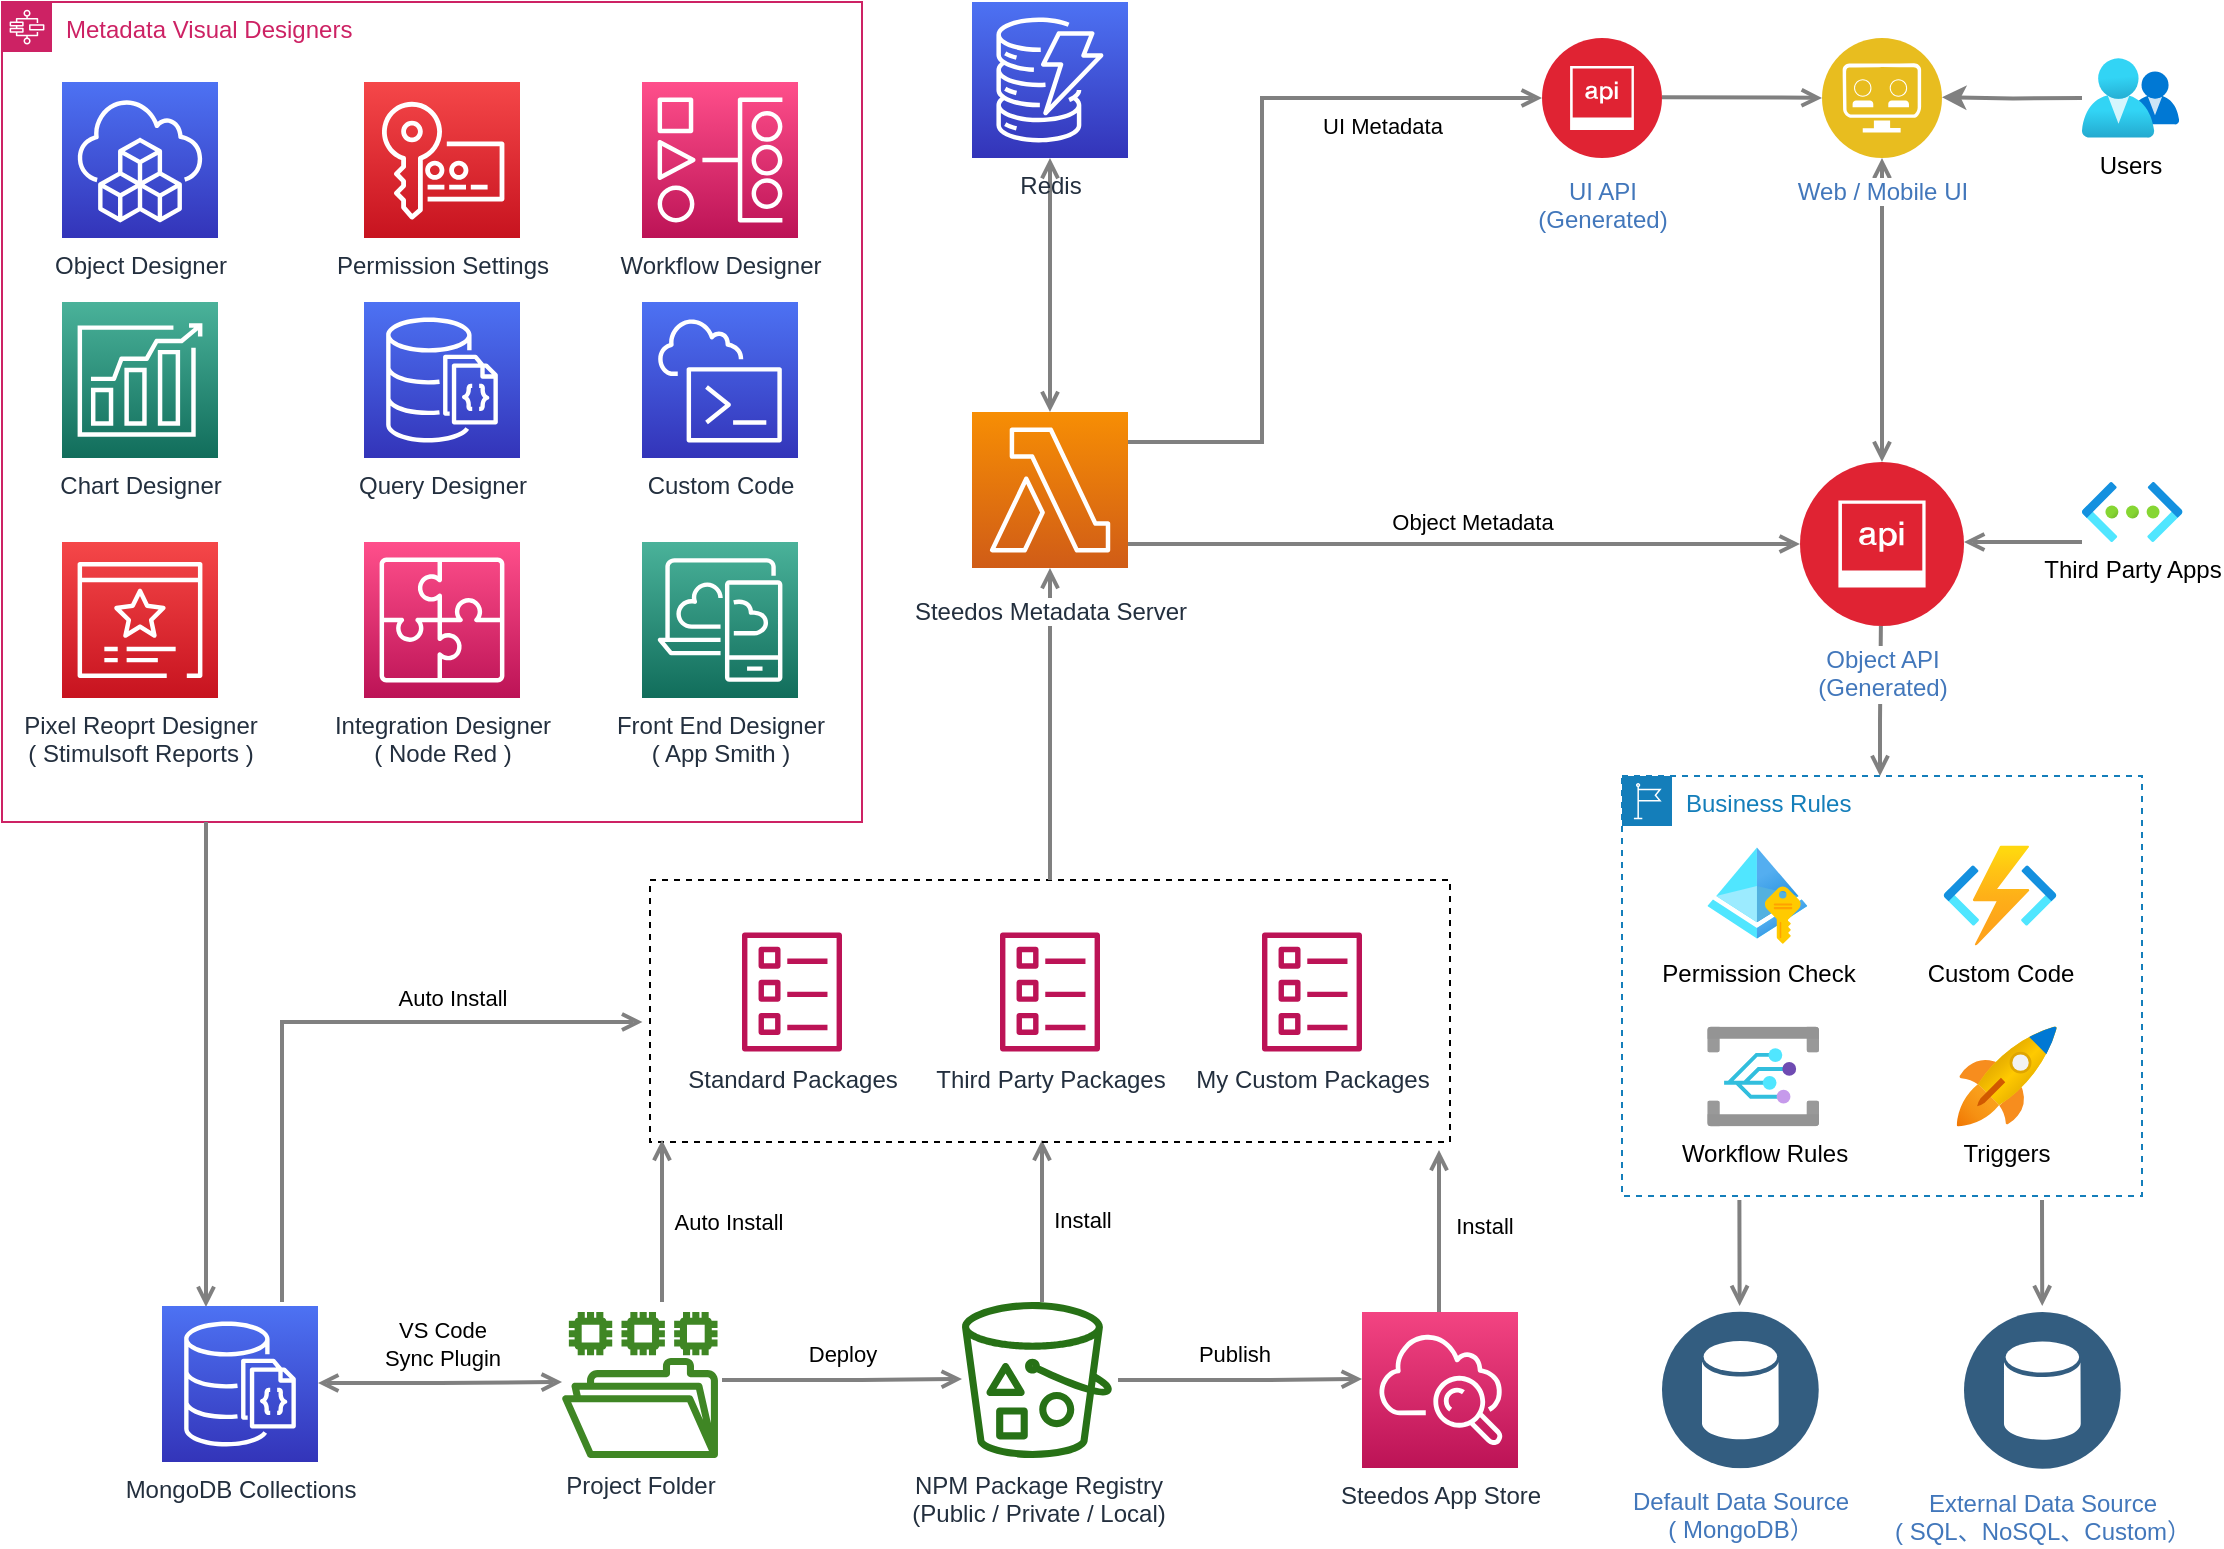 <mxfile version="16.1.2" type="device"><diagram id="Ht1M8jgEwFfnCIfOTk4-" name="Page-1"><mxGraphModel dx="1106" dy="1679" grid="1" gridSize="10" guides="1" tooltips="1" connect="1" arrows="1" fold="1" page="1" pageScale="1" pageWidth="1169" pageHeight="827" math="0" shadow="0"><root><mxCell id="0"/><mxCell id="1" parent="0"/><mxCell id="gSyy9hffVnJHqx99s4us-82" style="edgeStyle=orthogonalEdgeStyle;rounded=0;orthogonalLoop=1;jettySize=auto;html=1;startArrow=open;startFill=0;endArrow=open;endFill=0;strokeColor=#808080;strokeWidth=2;exitX=0.5;exitY=1;exitDx=0;exitDy=0;exitPerimeter=0;" parent="1" source="gSyy9hffVnJHqx99s4us-83" target="UEzPUAAOIrF-is8g5C7q-148" edge="1"><mxGeometry relative="1" as="geometry"><mxPoint x="800" y="-655" as="sourcePoint"/><mxPoint x="600" y="-585" as="targetPoint"/><Array as="points"/></mxGeometry></mxCell><mxCell id="UEzPUAAOIrF-is8g5C7q-170" style="edgeStyle=orthogonalEdgeStyle;rounded=0;orthogonalLoop=1;jettySize=auto;html=1;startArrow=open;startFill=0;endArrow=none;endFill=0;strokeColor=#808080;strokeWidth=2;exitX=0.5;exitY=1;exitDx=0;exitDy=0;" parent="1" edge="1"><mxGeometry relative="1" as="geometry"><mxPoint x="560" y="-226" as="sourcePoint"/><mxPoint x="560" y="-145" as="targetPoint"/><Array as="points"><mxPoint x="560" y="-185"/><mxPoint x="560" y="-185"/></Array></mxGeometry></mxCell><mxCell id="gSyy9hffVnJHqx99s4us-43" value="Install" style="edgeLabel;html=1;align=center;verticalAlign=middle;resizable=0;points=[];" parent="UEzPUAAOIrF-is8g5C7q-170" vertex="1" connectable="0"><mxGeometry x="-0.012" y="3" relative="1" as="geometry"><mxPoint x="17" as="offset"/></mxGeometry></mxCell><mxCell id="UEzPUAAOIrF-is8g5C7q-152" value="Steedos App Store" style="outlineConnect=0;fontColor=#232F3E;gradientColor=#F34482;gradientDirection=north;fillColor=#BC1356;strokeColor=#ffffff;dashed=0;verticalLabelPosition=bottom;verticalAlign=top;align=center;html=1;fontSize=12;fontStyle=0;aspect=fixed;shape=mxgraph.aws4.resourceIcon;resIcon=mxgraph.aws4.cloudwatch;labelBackgroundColor=#ffffff;" parent="1" vertex="1"><mxGeometry x="720" y="-140" width="78" height="78" as="geometry"/></mxCell><mxCell id="UEzPUAAOIrF-is8g5C7q-155" value="" style="rounded=0;whiteSpace=wrap;html=1;dashed=1;labelBackgroundColor=#ffffff;fillColor=none;gradientColor=none;container=1;pointerEvents=0;collapsible=0;recursiveResize=0;" parent="1" vertex="1"><mxGeometry x="364" y="-356" width="400" height="131" as="geometry"/></mxCell><mxCell id="UEzPUAAOIrF-is8g5C7q-156" value="Standard Packages" style="outlineConnect=0;fontColor=#232F3E;gradientColor=none;fillColor=#BC1356;strokeColor=none;dashed=0;verticalLabelPosition=bottom;verticalAlign=top;align=center;html=1;fontSize=12;fontStyle=0;aspect=fixed;pointerEvents=1;shape=mxgraph.aws4.template;labelBackgroundColor=#ffffff;" parent="UEzPUAAOIrF-is8g5C7q-155" vertex="1"><mxGeometry x="46" y="26" width="50" height="60" as="geometry"/></mxCell><mxCell id="UEzPUAAOIrF-is8g5C7q-157" value="Third Party Packages" style="outlineConnect=0;fontColor=#232F3E;gradientColor=none;fillColor=#BC1356;strokeColor=none;dashed=0;verticalLabelPosition=bottom;verticalAlign=top;align=center;html=1;fontSize=12;fontStyle=0;aspect=fixed;pointerEvents=1;shape=mxgraph.aws4.template;labelBackgroundColor=#ffffff;" parent="UEzPUAAOIrF-is8g5C7q-155" vertex="1"><mxGeometry x="175" y="26" width="50" height="60" as="geometry"/></mxCell><mxCell id="gSyy9hffVnJHqx99s4us-20" value="My Custom Packages" style="outlineConnect=0;fontColor=#232F3E;gradientColor=none;fillColor=#BC1356;strokeColor=none;dashed=0;verticalLabelPosition=bottom;verticalAlign=top;align=center;html=1;fontSize=12;fontStyle=0;aspect=fixed;pointerEvents=1;shape=mxgraph.aws4.template;labelBackgroundColor=#ffffff;" parent="UEzPUAAOIrF-is8g5C7q-155" vertex="1"><mxGeometry x="306" y="26" width="50" height="60" as="geometry"/></mxCell><mxCell id="UEzPUAAOIrF-is8g5C7q-158" value="NPM Package Registry&lt;br&gt;(Public / Private / Local)" style="outlineConnect=0;fontColor=#232F3E;gradientColor=none;fillColor=#277116;strokeColor=none;dashed=0;verticalLabelPosition=bottom;verticalAlign=top;align=center;html=1;fontSize=12;fontStyle=0;aspect=fixed;pointerEvents=1;shape=mxgraph.aws4.bucket_with_objects;labelBackgroundColor=#ffffff;" parent="1" vertex="1"><mxGeometry x="520" y="-145" width="75" height="78" as="geometry"/></mxCell><mxCell id="gSyy9hffVnJHqx99s4us-29" value="Project Folder" style="sketch=0;outlineConnect=0;fontColor=#232F3E;gradientColor=none;fillColor=#3F8624;strokeColor=none;dashed=0;verticalLabelPosition=bottom;verticalAlign=top;align=center;html=1;fontSize=12;fontStyle=0;aspect=fixed;pointerEvents=1;shape=mxgraph.aws4.file_system;" parent="1" vertex="1"><mxGeometry x="320" y="-140" width="78" height="73" as="geometry"/></mxCell><mxCell id="gSyy9hffVnJHqx99s4us-31" style="edgeStyle=orthogonalEdgeStyle;rounded=0;orthogonalLoop=1;jettySize=auto;html=1;startArrow=open;startFill=0;endArrow=none;endFill=0;strokeColor=#808080;strokeWidth=2;exitX=0.5;exitY=1;exitDx=0;exitDy=0;" parent="1" edge="1"><mxGeometry relative="1" as="geometry"><mxPoint x="758.5" y="-221" as="sourcePoint"/><mxPoint x="758.5" y="-140" as="targetPoint"/><Array as="points"><mxPoint x="758.5" y="-180"/><mxPoint x="758.5" y="-180"/></Array></mxGeometry></mxCell><mxCell id="gSyy9hffVnJHqx99s4us-42" value="Install" style="edgeLabel;html=1;align=center;verticalAlign=middle;resizable=0;points=[];" parent="gSyy9hffVnJHqx99s4us-31" vertex="1" connectable="0"><mxGeometry x="-0.062" relative="1" as="geometry"><mxPoint x="22" as="offset"/></mxGeometry></mxCell><mxCell id="gSyy9hffVnJHqx99s4us-33" style="edgeStyle=orthogonalEdgeStyle;rounded=0;orthogonalLoop=1;jettySize=auto;html=1;startArrow=open;startFill=0;endArrow=none;endFill=0;strokeColor=#808080;strokeWidth=2;exitX=0.5;exitY=1;exitDx=0;exitDy=0;" parent="1" edge="1"><mxGeometry relative="1" as="geometry"><mxPoint x="370" y="-226" as="sourcePoint"/><mxPoint x="370" y="-145" as="targetPoint"/><Array as="points"><mxPoint x="370" y="-185"/><mxPoint x="370" y="-185"/></Array></mxGeometry></mxCell><mxCell id="gSyy9hffVnJHqx99s4us-49" value="Auto Install" style="edgeLabel;html=1;align=center;verticalAlign=middle;resizable=0;points=[];" parent="gSyy9hffVnJHqx99s4us-33" vertex="1" connectable="0"><mxGeometry x="-0.111" y="2" relative="1" as="geometry"><mxPoint x="31" y="5" as="offset"/></mxGeometry></mxCell><mxCell id="gSyy9hffVnJHqx99s4us-39" style="edgeStyle=orthogonalEdgeStyle;rounded=0;orthogonalLoop=1;jettySize=auto;html=1;startArrow=none;startFill=0;endArrow=open;endFill=0;strokeColor=#808080;strokeWidth=2;" parent="1" edge="1"><mxGeometry relative="1" as="geometry"><mxPoint x="520" y="-106.5" as="targetPoint"/><Array as="points"><mxPoint x="470" y="-106"/><mxPoint x="470" y="-106"/></Array><mxPoint x="400" y="-106" as="sourcePoint"/></mxGeometry></mxCell><mxCell id="gSyy9hffVnJHqx99s4us-41" value="Deploy" style="edgeLabel;html=1;align=center;verticalAlign=middle;resizable=0;points=[];" parent="gSyy9hffVnJHqx99s4us-39" vertex="1" connectable="0"><mxGeometry x="-0.229" y="-3" relative="1" as="geometry"><mxPoint x="13" y="-16" as="offset"/></mxGeometry></mxCell><mxCell id="gSyy9hffVnJHqx99s4us-40" style="edgeStyle=orthogonalEdgeStyle;rounded=0;orthogonalLoop=1;jettySize=auto;html=1;startArrow=none;startFill=0;endArrow=open;endFill=0;strokeColor=#808080;strokeWidth=2;" parent="1" edge="1"><mxGeometry relative="1" as="geometry"><mxPoint x="720.02" y="-106.5" as="targetPoint"/><Array as="points"><mxPoint x="670.02" y="-106"/><mxPoint x="670.02" y="-106"/></Array><mxPoint x="598.002" y="-106" as="sourcePoint"/></mxGeometry></mxCell><mxCell id="gSyy9hffVnJHqx99s4us-44" value="Publish" style="edgeLabel;html=1;align=center;verticalAlign=middle;resizable=0;points=[];" parent="gSyy9hffVnJHqx99s4us-40" vertex="1" connectable="0"><mxGeometry x="-0.099" relative="1" as="geometry"><mxPoint x="3" y="-13" as="offset"/></mxGeometry></mxCell><mxCell id="gSyy9hffVnJHqx99s4us-47" style="edgeStyle=orthogonalEdgeStyle;rounded=0;orthogonalLoop=1;jettySize=auto;html=1;startArrow=open;startFill=0;endArrow=open;endFill=0;strokeColor=#808080;strokeWidth=2;" parent="1" edge="1"><mxGeometry relative="1" as="geometry"><mxPoint x="320.02" y="-105" as="targetPoint"/><Array as="points"><mxPoint x="259.02" y="-104.5"/></Array><mxPoint x="198.002" y="-104.5" as="sourcePoint"/></mxGeometry></mxCell><mxCell id="gSyy9hffVnJHqx99s4us-48" value="VS Code&lt;br&gt;Sync Plugin" style="edgeLabel;html=1;align=center;verticalAlign=middle;resizable=0;points=[];" parent="gSyy9hffVnJHqx99s4us-47" vertex="1" connectable="0"><mxGeometry x="-0.229" y="-3" relative="1" as="geometry"><mxPoint x="15" y="-23" as="offset"/></mxGeometry></mxCell><mxCell id="gSyy9hffVnJHqx99s4us-50" style="edgeStyle=orthogonalEdgeStyle;rounded=0;orthogonalLoop=1;jettySize=auto;html=1;startArrow=none;startFill=0;endArrow=open;endFill=0;strokeColor=#808080;strokeWidth=2;" parent="1" edge="1"><mxGeometry relative="1" as="geometry"><Array as="points"><mxPoint x="180" y="-145"/><mxPoint x="180" y="-285"/></Array><mxPoint x="180" y="-145" as="sourcePoint"/><mxPoint x="360.22" y="-285" as="targetPoint"/></mxGeometry></mxCell><mxCell id="gSyy9hffVnJHqx99s4us-51" value="Auto Install" style="edgeLabel;html=1;align=center;verticalAlign=middle;resizable=0;points=[];" parent="gSyy9hffVnJHqx99s4us-50" vertex="1" connectable="0"><mxGeometry x="0.405" y="-3" relative="1" as="geometry"><mxPoint y="-15" as="offset"/></mxGeometry></mxCell><mxCell id="gSyy9hffVnJHqx99s4us-54" style="edgeStyle=orthogonalEdgeStyle;rounded=0;orthogonalLoop=1;jettySize=auto;html=1;startArrow=open;startFill=0;endArrow=none;endFill=0;strokeColor=#808080;strokeWidth=2;entryX=0.5;entryY=0;entryDx=0;entryDy=0;" parent="1" source="UEzPUAAOIrF-is8g5C7q-148" target="UEzPUAAOIrF-is8g5C7q-155" edge="1"><mxGeometry relative="1" as="geometry"><mxPoint x="520" y="-475" as="sourcePoint"/><mxPoint x="624" y="-375" as="targetPoint"/><Array as="points"><mxPoint x="564" y="-385"/><mxPoint x="564" y="-385"/></Array></mxGeometry></mxCell><mxCell id="UEzPUAAOIrF-is8g5C7q-148" value="Steedos Metadata Server" style="outlineConnect=0;fontColor=#232F3E;gradientColor=#F78E04;gradientDirection=north;fillColor=#D05C17;strokeColor=#ffffff;dashed=0;verticalLabelPosition=bottom;verticalAlign=top;align=center;html=1;fontSize=12;fontStyle=0;aspect=fixed;shape=mxgraph.aws4.resourceIcon;resIcon=mxgraph.aws4.lambda;labelBackgroundColor=#ffffff;spacingTop=8;" parent="1" vertex="1"><mxGeometry x="525" y="-590" width="78" height="78" as="geometry"/></mxCell><mxCell id="gSyy9hffVnJHqx99s4us-61" value="Metadata Visual Designers" style="points=[[0,0],[0.25,0],[0.5,0],[0.75,0],[1,0],[1,0.25],[1,0.5],[1,0.75],[1,1],[0.75,1],[0.5,1],[0.25,1],[0,1],[0,0.75],[0,0.5],[0,0.25]];outlineConnect=0;gradientColor=none;html=1;whiteSpace=wrap;fontSize=12;fontStyle=0;container=1;pointerEvents=0;collapsible=0;recursiveResize=0;shape=mxgraph.aws4.group;grIcon=mxgraph.aws4.group_aws_step_functions_workflow;strokeColor=#CD2264;fillColor=none;verticalAlign=top;align=left;spacingLeft=30;fontColor=#CD2264;dashed=0;" parent="1" vertex="1"><mxGeometry x="40" y="-795" width="430" height="410" as="geometry"/></mxCell><mxCell id="gSyy9hffVnJHqx99s4us-65" value="Permission Settings" style="sketch=0;points=[[0,0,0],[0.25,0,0],[0.5,0,0],[0.75,0,0],[1,0,0],[0,1,0],[0.25,1,0],[0.5,1,0],[0.75,1,0],[1,1,0],[0,0.25,0],[0,0.5,0],[0,0.75,0],[1,0.25,0],[1,0.5,0],[1,0.75,0]];outlineConnect=0;fontColor=#232F3E;gradientColor=#F54749;gradientDirection=north;fillColor=#C7131F;strokeColor=#ffffff;dashed=0;verticalLabelPosition=bottom;verticalAlign=top;align=center;html=1;fontSize=12;fontStyle=0;aspect=fixed;shape=mxgraph.aws4.resourceIcon;resIcon=mxgraph.aws4.key_management_service;" parent="gSyy9hffVnJHqx99s4us-61" vertex="1"><mxGeometry x="181" y="40" width="78" height="78" as="geometry"/></mxCell><mxCell id="gSyy9hffVnJHqx99s4us-66" value="Workflow Designer" style="sketch=0;points=[[0,0,0],[0.25,0,0],[0.5,0,0],[0.75,0,0],[1,0,0],[0,1,0],[0.25,1,0],[0.5,1,0],[0.75,1,0],[1,1,0],[0,0.25,0],[0,0.5,0],[0,0.75,0],[1,0.25,0],[1,0.5,0],[1,0.75,0]];outlineConnect=0;fontColor=#232F3E;gradientColor=#FF4F8B;gradientDirection=north;fillColor=#BC1356;strokeColor=#ffffff;dashed=0;verticalLabelPosition=bottom;verticalAlign=top;align=center;html=1;fontSize=12;fontStyle=0;aspect=fixed;shape=mxgraph.aws4.resourceIcon;resIcon=mxgraph.aws4.managed_workflows_for_apache_airflow;" parent="gSyy9hffVnJHqx99s4us-61" vertex="1"><mxGeometry x="320" y="40" width="78" height="78" as="geometry"/></mxCell><mxCell id="gSyy9hffVnJHqx99s4us-72" value="Integration Designer&lt;br&gt;( Node Red )" style="sketch=0;points=[[0,0,0],[0.25,0,0],[0.5,0,0],[0.75,0,0],[1,0,0],[0,1,0],[0.25,1,0],[0.5,1,0],[0.75,1,0],[1,1,0],[0,0.25,0],[0,0.5,0],[0,0.75,0],[1,0.25,0],[1,0.5,0],[1,0.75,0]];outlineConnect=0;fontColor=#232F3E;gradientColor=#FF4F8B;gradientDirection=north;fillColor=#BC1356;strokeColor=#ffffff;dashed=0;verticalLabelPosition=bottom;verticalAlign=top;align=center;html=1;fontSize=12;fontStyle=0;aspect=fixed;shape=mxgraph.aws4.resourceIcon;resIcon=mxgraph.aws4.application_integration;" parent="gSyy9hffVnJHqx99s4us-61" vertex="1"><mxGeometry x="181" y="270" width="78" height="78" as="geometry"/></mxCell><mxCell id="gSyy9hffVnJHqx99s4us-73" value="Pixel Reoprt Designer&lt;br&gt;( Stimulsoft Reports )" style="sketch=0;points=[[0,0,0],[0.25,0,0],[0.5,0,0],[0.75,0,0],[1,0,0],[0,1,0],[0.25,1,0],[0.5,1,0],[0.75,1,0],[1,1,0],[0,0.25,0],[0,0.5,0],[0,0.75,0],[1,0.25,0],[1,0.5,0],[1,0.75,0]];outlineConnect=0;fontColor=#232F3E;gradientColor=#F54749;gradientDirection=north;fillColor=#C7131F;strokeColor=#ffffff;dashed=0;verticalLabelPosition=bottom;verticalAlign=top;align=center;html=1;fontSize=12;fontStyle=0;aspect=fixed;shape=mxgraph.aws4.resourceIcon;resIcon=mxgraph.aws4.certificate_manager_3;" parent="gSyy9hffVnJHqx99s4us-61" vertex="1"><mxGeometry x="30" y="270" width="78" height="78" as="geometry"/></mxCell><mxCell id="gSyy9hffVnJHqx99s4us-77" value="Front End Designer&lt;br&gt;( App Smith )" style="sketch=0;points=[[0,0,0],[0.25,0,0],[0.5,0,0],[0.75,0,0],[1,0,0],[0,1,0],[0.25,1,0],[0.5,1,0],[0.75,1,0],[1,1,0],[0,0.25,0],[0,0.5,0],[0,0.75,0],[1,0.25,0],[1,0.5,0],[1,0.75,0]];outlineConnect=0;fontColor=#232F3E;gradientColor=#4AB29A;gradientDirection=north;fillColor=#116D5B;strokeColor=#ffffff;dashed=0;verticalLabelPosition=bottom;verticalAlign=top;align=center;html=1;fontSize=12;fontStyle=0;aspect=fixed;shape=mxgraph.aws4.resourceIcon;resIcon=mxgraph.aws4.desktop_and_app_streaming;" parent="gSyy9hffVnJHqx99s4us-61" vertex="1"><mxGeometry x="320" y="270" width="78" height="78" as="geometry"/></mxCell><mxCell id="gSyy9hffVnJHqx99s4us-78" value="Chart Designer" style="sketch=0;points=[[0,0,0],[0.25,0,0],[0.5,0,0],[0.75,0,0],[1,0,0],[0,1,0],[0.25,1,0],[0.5,1,0],[0.75,1,0],[1,1,0],[0,0.25,0],[0,0.5,0],[0,0.75,0],[1,0.25,0],[1,0.5,0],[1,0.75,0]];outlineConnect=0;fontColor=#232F3E;gradientColor=#4AB29A;gradientDirection=north;fillColor=#116D5B;strokeColor=#ffffff;dashed=0;verticalLabelPosition=bottom;verticalAlign=top;align=center;html=1;fontSize=12;fontStyle=0;aspect=fixed;shape=mxgraph.aws4.resourceIcon;resIcon=mxgraph.aws4.forecast;" parent="gSyy9hffVnJHqx99s4us-61" vertex="1"><mxGeometry x="30" y="150" width="78" height="78" as="geometry"/></mxCell><mxCell id="gSyy9hffVnJHqx99s4us-79" value="Query Designer" style="sketch=0;points=[[0,0,0],[0.25,0,0],[0.5,0,0],[0.75,0,0],[1,0,0],[0,1,0],[0.25,1,0],[0.5,1,0],[0.75,1,0],[1,1,0],[0,0.25,0],[0,0.5,0],[0,0.75,0],[1,0.25,0],[1,0.5,0],[1,0.75,0]];outlineConnect=0;fontColor=#232F3E;gradientColor=#4D72F3;gradientDirection=north;fillColor=#3334B9;strokeColor=#ffffff;dashed=0;verticalLabelPosition=bottom;verticalAlign=top;align=center;html=1;fontSize=12;fontStyle=0;aspect=fixed;shape=mxgraph.aws4.resourceIcon;resIcon=mxgraph.aws4.documentdb_with_mongodb_compatibility;" parent="gSyy9hffVnJHqx99s4us-61" vertex="1"><mxGeometry x="181" y="150" width="78" height="78" as="geometry"/></mxCell><mxCell id="gSyy9hffVnJHqx99s4us-85" value="Object Designer" style="sketch=0;points=[[0,0,0],[0.25,0,0],[0.5,0,0],[0.75,0,0],[1,0,0],[0,1,0],[0.25,1,0],[0.5,1,0],[0.75,1,0],[1,1,0],[0,0.25,0],[0,0.5,0],[0,0.75,0],[1,0.25,0],[1,0.5,0],[1,0.75,0]];outlineConnect=0;fontColor=#232F3E;gradientColor=#4D72F3;gradientDirection=north;fillColor=#3334B9;strokeColor=#ffffff;dashed=0;verticalLabelPosition=bottom;verticalAlign=top;align=center;html=1;fontSize=12;fontStyle=0;aspect=fixed;shape=mxgraph.aws4.resourceIcon;resIcon=mxgraph.aws4.cloud_development_kit;" parent="gSyy9hffVnJHqx99s4us-61" vertex="1"><mxGeometry x="30" y="40" width="78" height="78" as="geometry"/></mxCell><mxCell id="gSyy9hffVnJHqx99s4us-86" value="Custom Code" style="sketch=0;points=[[0,0,0],[0.25,0,0],[0.5,0,0],[0.75,0,0],[1,0,0],[0,1,0],[0.25,1,0],[0.5,1,0],[0.75,1,0],[1,1,0],[0,0.25,0],[0,0.5,0],[0,0.75,0],[1,0.25,0],[1,0.5,0],[1,0.75,0]];outlineConnect=0;fontColor=#232F3E;gradientColor=#4D72F3;gradientDirection=north;fillColor=#3334B9;strokeColor=#ffffff;dashed=0;verticalLabelPosition=bottom;verticalAlign=top;align=center;html=1;fontSize=12;fontStyle=0;aspect=fixed;shape=mxgraph.aws4.resourceIcon;resIcon=mxgraph.aws4.cloudshell;" parent="gSyy9hffVnJHqx99s4us-61" vertex="1"><mxGeometry x="320" y="150" width="78" height="78" as="geometry"/></mxCell><mxCell id="gSyy9hffVnJHqx99s4us-62" style="edgeStyle=orthogonalEdgeStyle;rounded=0;orthogonalLoop=1;jettySize=auto;html=1;exitX=0.5;exitY=1;exitDx=0;exitDy=0;startArrow=open;startFill=0;endArrow=none;endFill=0;" parent="1" source="gSyy9hffVnJHqx99s4us-61" target="gSyy9hffVnJHqx99s4us-61" edge="1"><mxGeometry relative="1" as="geometry"/></mxCell><mxCell id="gSyy9hffVnJHqx99s4us-63" style="edgeStyle=orthogonalEdgeStyle;rounded=0;orthogonalLoop=1;jettySize=auto;html=1;startArrow=none;startFill=0;endArrow=open;endFill=0;strokeColor=#808080;strokeWidth=2;" parent="1" source="gSyy9hffVnJHqx99s4us-61" edge="1"><mxGeometry relative="1" as="geometry"><mxPoint x="142" y="-375" as="sourcePoint"/><mxPoint x="142" y="-142.5" as="targetPoint"/><Array as="points"><mxPoint x="142" y="-345"/><mxPoint x="142" y="-345"/></Array></mxGeometry></mxCell><mxCell id="gSyy9hffVnJHqx99s4us-83" value="Redis" style="sketch=0;points=[[0,0,0],[0.25,0,0],[0.5,0,0],[0.75,0,0],[1,0,0],[0,1,0],[0.25,1,0],[0.5,1,0],[0.75,1,0],[1,1,0],[0,0.25,0],[0,0.5,0],[0,0.75,0],[1,0.25,0],[1,0.5,0],[1,0.75,0]];outlineConnect=0;fontColor=#232F3E;gradientColor=#4D72F3;gradientDirection=north;fillColor=#3334B9;strokeColor=#ffffff;dashed=0;verticalLabelPosition=bottom;verticalAlign=top;align=center;html=1;fontSize=12;fontStyle=0;aspect=fixed;shape=mxgraph.aws4.resourceIcon;resIcon=mxgraph.aws4.dynamodb;" parent="1" vertex="1"><mxGeometry x="525" y="-795" width="78" height="78" as="geometry"/></mxCell><mxCell id="gSyy9hffVnJHqx99s4us-84" value="MongoDB Collections" style="sketch=0;points=[[0,0,0],[0.25,0,0],[0.5,0,0],[0.75,0,0],[1,0,0],[0,1,0],[0.25,1,0],[0.5,1,0],[0.75,1,0],[1,1,0],[0,0.25,0],[0,0.5,0],[0,0.75,0],[1,0.25,0],[1,0.5,0],[1,0.75,0]];outlineConnect=0;fontColor=#232F3E;gradientColor=#4D72F3;gradientDirection=north;fillColor=#3334B9;strokeColor=#ffffff;dashed=0;verticalLabelPosition=bottom;verticalAlign=top;align=center;html=1;fontSize=12;fontStyle=0;aspect=fixed;shape=mxgraph.aws4.resourceIcon;resIcon=mxgraph.aws4.documentdb_with_mongodb_compatibility;" parent="1" vertex="1"><mxGeometry x="120" y="-143" width="78" height="78" as="geometry"/></mxCell><mxCell id="gSyy9hffVnJHqx99s4us-92" value="UI API&lt;br&gt;(Generated)" style="aspect=fixed;perimeter=ellipsePerimeter;html=1;align=center;shadow=0;dashed=0;fontColor=#4277BB;labelBackgroundColor=#ffffff;fontSize=12;spacingTop=3;image;image=img/lib/ibm/security/api_security.svg;" parent="1" vertex="1"><mxGeometry x="810" y="-777" width="60" height="60" as="geometry"/></mxCell><mxCell id="gSyy9hffVnJHqx99s4us-96" value="Default Data Source&lt;br&gt;( MongoDB）" style="aspect=fixed;perimeter=ellipsePerimeter;html=1;align=center;shadow=0;dashed=0;fontColor=#4277BB;labelBackgroundColor=#ffffff;fontSize=12;spacingTop=3;image;image=img/lib/ibm/data/data_services.svg;" parent="1" vertex="1"><mxGeometry x="870" y="-140.25" width="78.5" height="78.5" as="geometry"/></mxCell><mxCell id="gSyy9hffVnJHqx99s4us-101" style="edgeStyle=orthogonalEdgeStyle;rounded=0;orthogonalLoop=1;jettySize=auto;html=1;startArrow=none;startFill=0;endArrow=open;endFill=0;strokeColor=#808080;strokeWidth=2;" parent="1" source="UEzPUAAOIrF-is8g5C7q-148" target="gSyy9hffVnJHqx99s4us-92" edge="1"><mxGeometry relative="1" as="geometry"><Array as="points"><mxPoint x="670" y="-575"/><mxPoint x="670" y="-747"/></Array><mxPoint x="740" y="-497" as="sourcePoint"/><mxPoint x="920.22" y="-637.0" as="targetPoint"/></mxGeometry></mxCell><mxCell id="gSyy9hffVnJHqx99s4us-117" value="UI Metadata" style="edgeLabel;html=1;align=center;verticalAlign=middle;resizable=0;points=[];" parent="gSyy9hffVnJHqx99s4us-101" vertex="1" connectable="0"><mxGeometry x="0.07" y="2" relative="1" as="geometry"><mxPoint x="62" y="-22" as="offset"/></mxGeometry></mxCell><mxCell id="gSyy9hffVnJHqx99s4us-103" style="edgeStyle=orthogonalEdgeStyle;rounded=0;orthogonalLoop=1;jettySize=auto;html=1;startArrow=none;startFill=0;endArrow=open;endFill=0;strokeColor=#808080;strokeWidth=2;" parent="1" source="UEzPUAAOIrF-is8g5C7q-148" target="gSyy9hffVnJHqx99s4us-90" edge="1"><mxGeometry relative="1" as="geometry"><Array as="points"><mxPoint x="790" y="-524"/><mxPoint x="790" y="-524"/></Array><mxPoint x="663" y="-515" as="sourcePoint"/><mxPoint x="810" y="-735" as="targetPoint"/></mxGeometry></mxCell><mxCell id="gSyy9hffVnJHqx99s4us-116" value="Object Metadata" style="edgeLabel;html=1;align=center;verticalAlign=middle;resizable=0;points=[];" parent="gSyy9hffVnJHqx99s4us-103" vertex="1" connectable="0"><mxGeometry x="0.016" y="1" relative="1" as="geometry"><mxPoint x="1" y="-10" as="offset"/></mxGeometry></mxCell><mxCell id="gSyy9hffVnJHqx99s4us-105" style="edgeStyle=orthogonalEdgeStyle;rounded=0;orthogonalLoop=1;jettySize=auto;html=1;startArrow=none;startFill=0;endArrow=open;endFill=0;strokeColor=#808080;strokeWidth=2;" parent="1" edge="1"><mxGeometry relative="1" as="geometry"><Array as="points"><mxPoint x="930" y="-747"/><mxPoint x="930" y="-747"/></Array><mxPoint x="870" y="-747.33" as="sourcePoint"/><mxPoint x="950" y="-747" as="targetPoint"/></mxGeometry></mxCell><mxCell id="gSyy9hffVnJHqx99s4us-106" style="edgeStyle=orthogonalEdgeStyle;rounded=0;orthogonalLoop=1;jettySize=auto;html=1;startArrow=open;startFill=0;endArrow=open;endFill=0;strokeColor=#808080;strokeWidth=2;entryX=0.5;entryY=1;entryDx=0;entryDy=0;exitX=0.5;exitY=0;exitDx=0;exitDy=0;" parent="1" source="gSyy9hffVnJHqx99s4us-90" target="gSyy9hffVnJHqx99s4us-89" edge="1"><mxGeometry relative="1" as="geometry"><Array as="points"><mxPoint x="980" y="-570"/></Array><mxPoint x="870" y="-515" as="sourcePoint"/><mxPoint x="1017" y="-717" as="targetPoint"/></mxGeometry></mxCell><mxCell id="gSyy9hffVnJHqx99s4us-89" value="Web / Mobile UI" style="aspect=fixed;perimeter=ellipsePerimeter;html=1;align=center;shadow=0;dashed=0;fontColor=#4277BB;labelBackgroundColor=#ffffff;fontSize=12;spacingTop=3;image;image=img/lib/ibm/applications/api_developer_portal.svg;" parent="1" vertex="1"><mxGeometry x="950" y="-777" width="60" height="60" as="geometry"/></mxCell><mxCell id="gSyy9hffVnJHqx99s4us-108" value="Users" style="aspect=fixed;html=1;points=[];align=center;image;fontSize=12;image=img/lib/azure2/identity/Groups.svg;" parent="1" vertex="1"><mxGeometry x="1080" y="-767" width="48.57" height="40" as="geometry"/></mxCell><mxCell id="gSyy9hffVnJHqx99s4us-109" value="Third Party Apps" style="aspect=fixed;html=1;points=[];align=center;image;fontSize=12;image=img/lib/azure2/networking/Virtual_Networks.svg;" parent="1" vertex="1"><mxGeometry x="1080.0" y="-555" width="50.25" height="30" as="geometry"/></mxCell><mxCell id="gSyy9hffVnJHqx99s4us-110" style="edgeStyle=orthogonalEdgeStyle;rounded=0;orthogonalLoop=1;jettySize=auto;html=1;startArrow=open;startFill=0;endArrow=none;endFill=0;strokeColor=#808080;strokeWidth=2;" parent="1" source="gSyy9hffVnJHqx99s4us-90" target="gSyy9hffVnJHqx99s4us-109" edge="1"><mxGeometry relative="1" as="geometry"><Array as="points"><mxPoint x="1020" y="-530"/><mxPoint x="1020" y="-530"/></Array><mxPoint x="870" y="-515.33" as="sourcePoint"/><mxPoint x="1040" y="-515" as="targetPoint"/></mxGeometry></mxCell><mxCell id="gSyy9hffVnJHqx99s4us-113" style="edgeStyle=orthogonalEdgeStyle;rounded=0;orthogonalLoop=1;jettySize=auto;html=1;startArrow=classic;startFill=1;endArrow=none;endFill=0;strokeColor=#808080;strokeWidth=2;" parent="1" target="gSyy9hffVnJHqx99s4us-108" edge="1"><mxGeometry relative="1" as="geometry"><Array as="points"/><mxPoint x="1010" y="-747.33" as="sourcePoint"/><mxPoint x="1090" y="-747" as="targetPoint"/></mxGeometry></mxCell><mxCell id="gSyy9hffVnJHqx99s4us-135" value="Business Rules" style="points=[[0,0],[0.25,0],[0.5,0],[0.75,0],[1,0],[1,0.25],[1,0.5],[1,0.75],[1,1],[0.75,1],[0.5,1],[0.25,1],[0,1],[0,0.75],[0,0.5],[0,0.25]];outlineConnect=0;gradientColor=none;html=1;whiteSpace=wrap;fontSize=12;fontStyle=0;container=1;pointerEvents=0;collapsible=0;recursiveResize=0;shape=mxgraph.aws4.group;grIcon=mxgraph.aws4.group_region;strokeColor=#147EBA;fillColor=none;verticalAlign=top;align=left;spacingLeft=30;fontColor=#147EBA;dashed=1;" parent="1" vertex="1"><mxGeometry x="850" y="-408" width="260" height="210" as="geometry"/></mxCell><mxCell id="gSyy9hffVnJHqx99s4us-129" value="Permission Check" style="aspect=fixed;html=1;points=[];align=center;image;fontSize=12;image=img/lib/azure2/identity/Managed_Identities.svg;" parent="gSyy9hffVnJHqx99s4us-135" vertex="1"><mxGeometry x="42.67" y="34.75" width="50" height="50" as="geometry"/></mxCell><mxCell id="gSyy9hffVnJHqx99s4us-133" value="Custom Code" style="aspect=fixed;html=1;points=[];align=center;image;fontSize=12;image=img/lib/azure2/iot/Function_Apps.svg;" parent="gSyy9hffVnJHqx99s4us-135" vertex="1"><mxGeometry x="160.67" y="34.75" width="56.67" height="50" as="geometry"/></mxCell><mxCell id="gSyy9hffVnJHqx99s4us-132" value="Triggers" style="aspect=fixed;html=1;points=[];align=center;image;fontSize=12;image=img/lib/azure2/general/Quickstart_Center.svg;" parent="gSyy9hffVnJHqx99s4us-135" vertex="1"><mxGeometry x="167.34" y="125.25" width="50" height="50" as="geometry"/></mxCell><mxCell id="gSyy9hffVnJHqx99s4us-134" value="Workflow Rules" style="aspect=fixed;html=1;points=[];align=center;image;fontSize=12;image=img/lib/azure2/integration/Event_Grid_Subscriptions.svg;" parent="gSyy9hffVnJHqx99s4us-135" vertex="1"><mxGeometry x="42.67" y="125.25" width="55.83" height="50" as="geometry"/></mxCell><mxCell id="gSyy9hffVnJHqx99s4us-136" style="edgeStyle=orthogonalEdgeStyle;rounded=0;orthogonalLoop=1;jettySize=auto;html=1;startArrow=open;startFill=0;endArrow=none;endFill=0;strokeColor=#808080;strokeWidth=2;" parent="1" source="gSyy9hffVnJHqx99s4us-135" edge="1"><mxGeometry relative="1" as="geometry"><Array as="points"><mxPoint x="979" y="-435"/><mxPoint x="979" y="-435"/></Array><mxPoint x="1070" y="-445" as="sourcePoint"/><mxPoint x="979.44" y="-483" as="targetPoint"/></mxGeometry></mxCell><mxCell id="gSyy9hffVnJHqx99s4us-90" value="Object API&lt;br&gt;(Generated)" style="aspect=fixed;perimeter=ellipsePerimeter;html=1;align=center;shadow=0;dashed=0;fontColor=#4277BB;labelBackgroundColor=#ffffff;fontSize=12;spacingTop=3;image;image=img/lib/ibm/security/api_security.svg;" parent="1" vertex="1"><mxGeometry x="939" y="-565" width="82" height="82" as="geometry"/></mxCell><mxCell id="gSyy9hffVnJHqx99s4us-142" value="External Data Source&lt;br&gt;( SQL、NoSQL、Custom）" style="aspect=fixed;perimeter=ellipsePerimeter;html=1;align=center;shadow=0;dashed=0;fontColor=#4277BB;labelBackgroundColor=#ffffff;fontSize=12;spacingTop=3;image;image=img/lib/ibm/data/data_services.svg;" parent="1" vertex="1"><mxGeometry x="1021" y="-140" width="78.5" height="78.5" as="geometry"/></mxCell><mxCell id="gSyy9hffVnJHqx99s4us-143" style="edgeStyle=orthogonalEdgeStyle;rounded=0;orthogonalLoop=1;jettySize=auto;html=1;startArrow=open;startFill=0;endArrow=none;endFill=0;strokeColor=#808080;strokeWidth=2;" parent="1" edge="1"><mxGeometry relative="1" as="geometry"><Array as="points"><mxPoint x="908.25" y="-148"/><mxPoint x="908.25" y="-148"/></Array><mxPoint x="908.81" y="-143" as="sourcePoint"/><mxPoint x="908.69" y="-196" as="targetPoint"/></mxGeometry></mxCell><mxCell id="gSyy9hffVnJHqx99s4us-144" style="edgeStyle=orthogonalEdgeStyle;rounded=0;orthogonalLoop=1;jettySize=auto;html=1;startArrow=open;startFill=0;endArrow=none;endFill=0;strokeColor=#808080;strokeWidth=2;" parent="1" edge="1"><mxGeometry relative="1" as="geometry"><Array as="points"><mxPoint x="1059.56" y="-148"/><mxPoint x="1059.56" y="-148"/></Array><mxPoint x="1060.12" y="-143" as="sourcePoint"/><mxPoint x="1060" y="-196" as="targetPoint"/></mxGeometry></mxCell></root></mxGraphModel></diagram></mxfile>